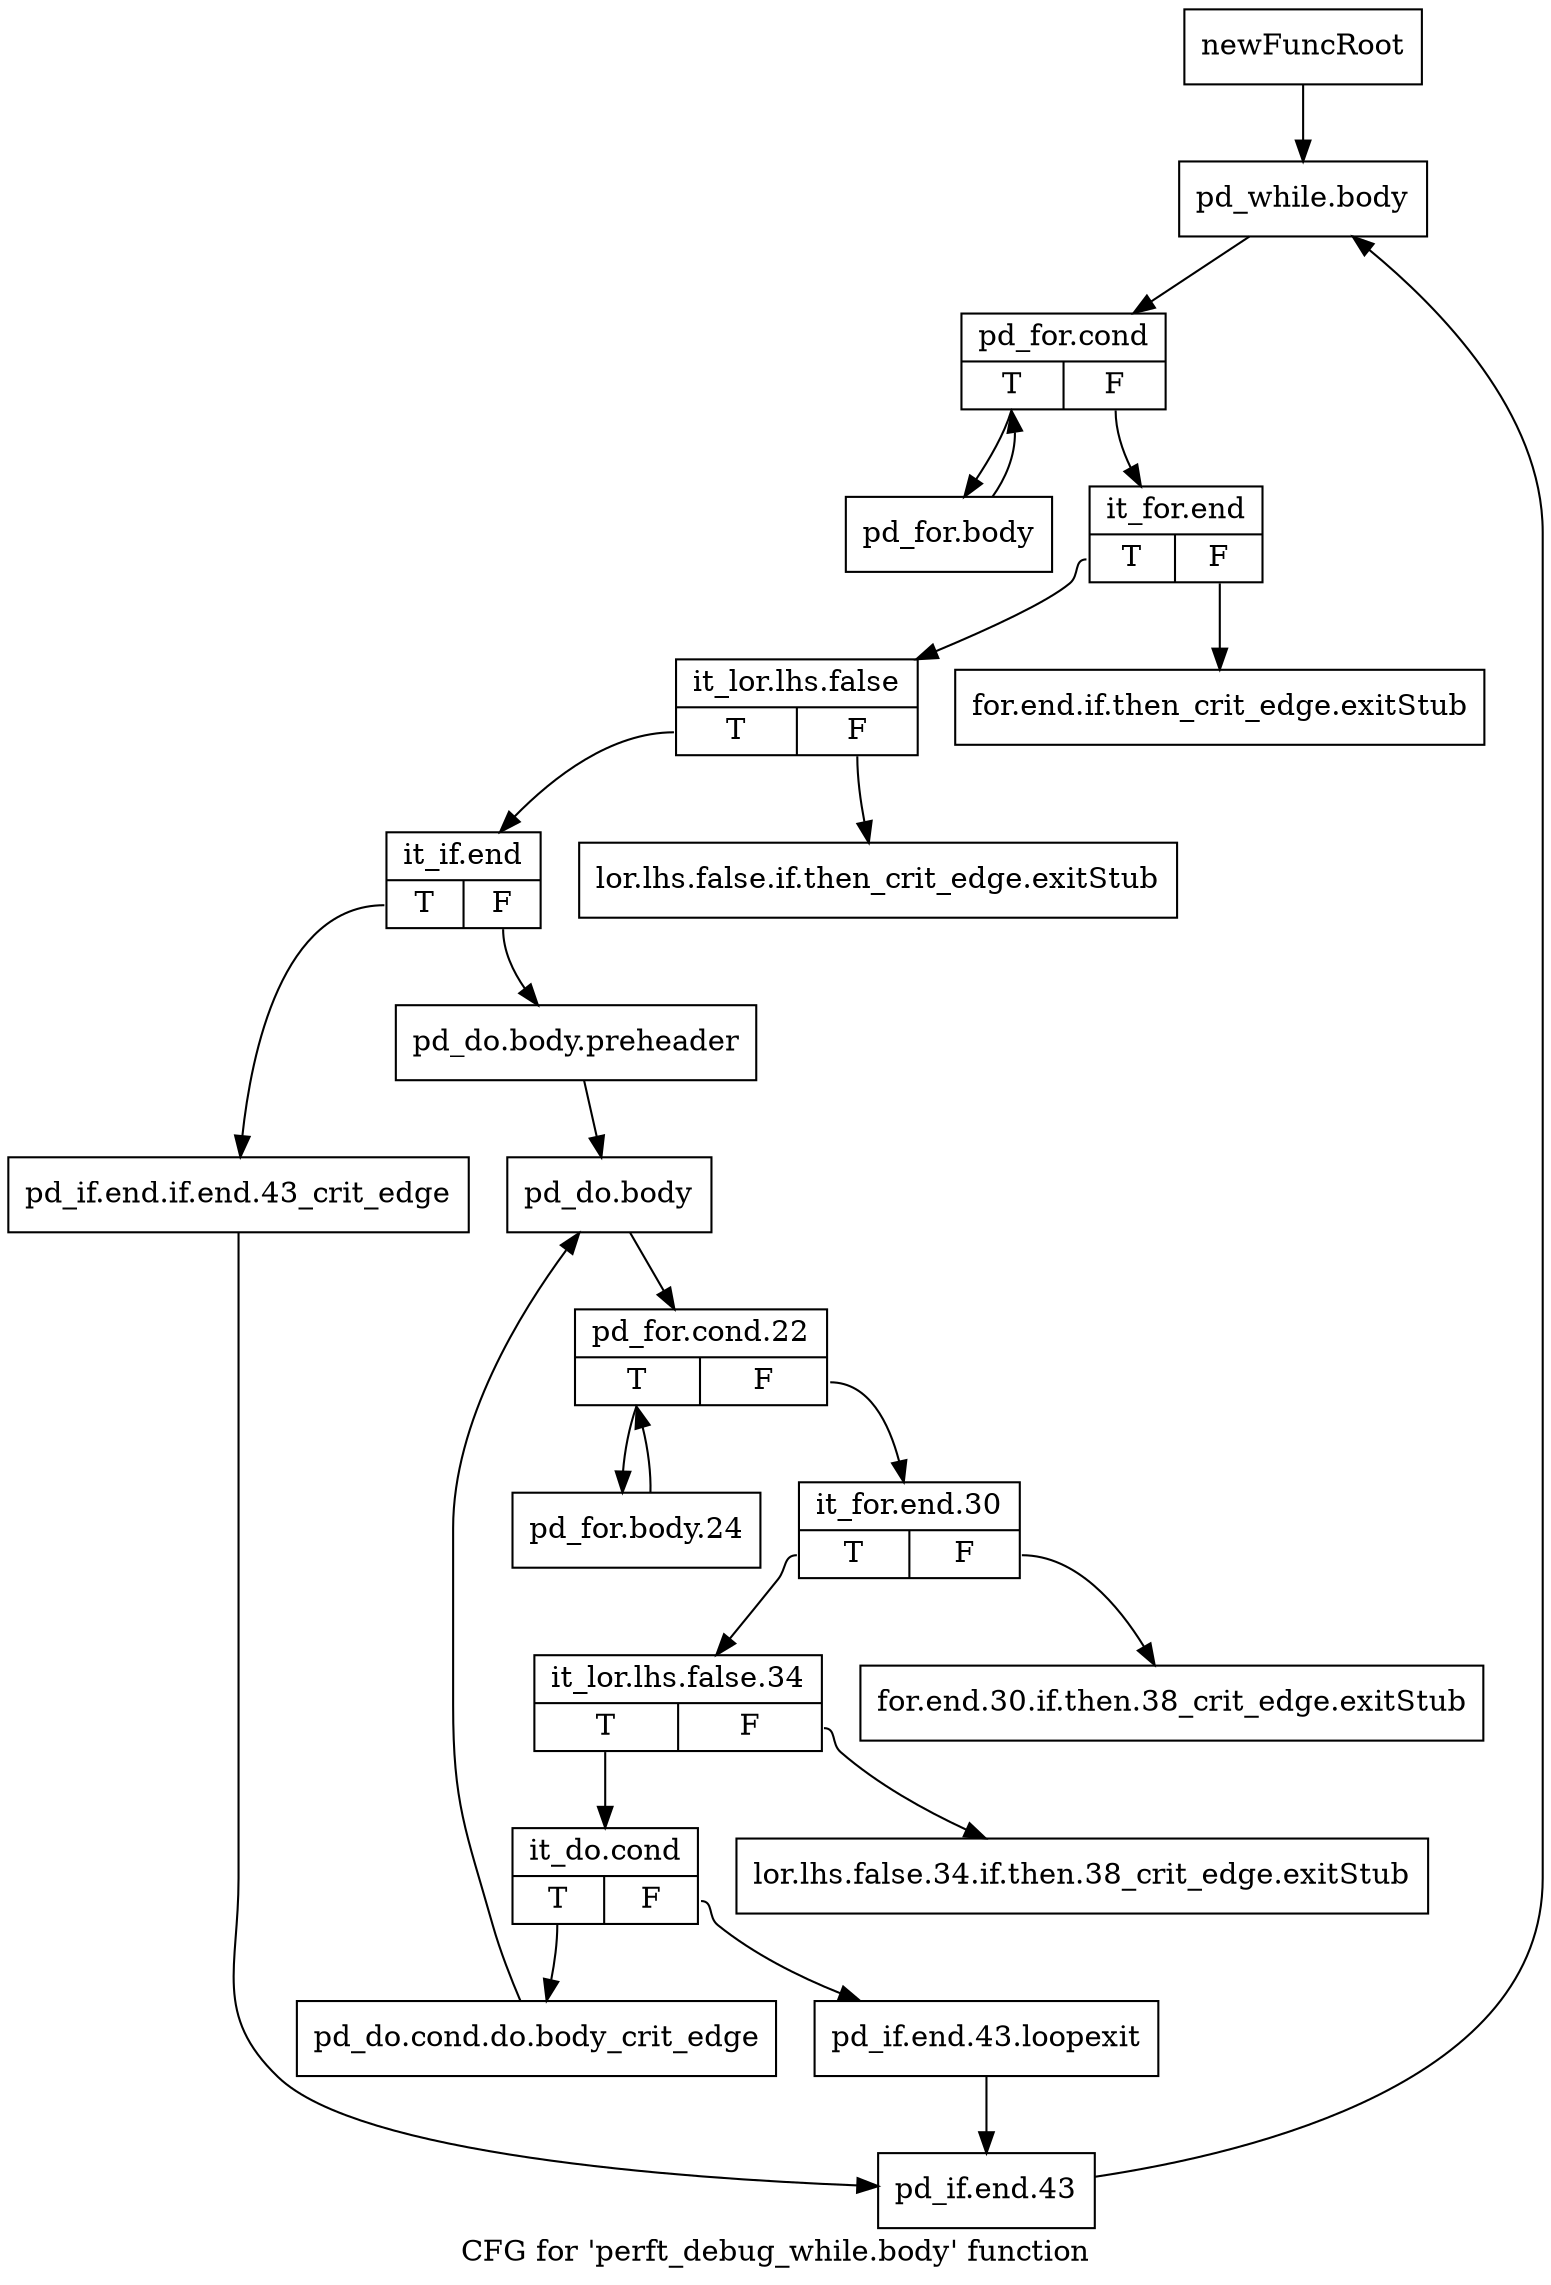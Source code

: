 digraph "CFG for 'perft_debug_while.body' function" {
	label="CFG for 'perft_debug_while.body' function";

	Node0x104db10 [shape=record,label="{newFuncRoot}"];
	Node0x104db10 -> Node0x104dca0;
	Node0x104db60 [shape=record,label="{for.end.if.then_crit_edge.exitStub}"];
	Node0x104dbb0 [shape=record,label="{lor.lhs.false.if.then_crit_edge.exitStub}"];
	Node0x104dc00 [shape=record,label="{for.end.30.if.then.38_crit_edge.exitStub}"];
	Node0x104dc50 [shape=record,label="{lor.lhs.false.34.if.then.38_crit_edge.exitStub}"];
	Node0x104dca0 [shape=record,label="{pd_while.body}"];
	Node0x104dca0 -> Node0x104dcf0;
	Node0x104dcf0 [shape=record,label="{pd_for.cond|{<s0>T|<s1>F}}"];
	Node0x104dcf0:s0 -> Node0x104e1a0;
	Node0x104dcf0:s1 -> Node0x104dd40;
	Node0x104dd40 [shape=record,label="{it_for.end|{<s0>T|<s1>F}}"];
	Node0x104dd40:s0 -> Node0x104dd90;
	Node0x104dd40:s1 -> Node0x104db60;
	Node0x104dd90 [shape=record,label="{it_lor.lhs.false|{<s0>T|<s1>F}}"];
	Node0x104dd90:s0 -> Node0x104dde0;
	Node0x104dd90:s1 -> Node0x104dbb0;
	Node0x104dde0 [shape=record,label="{it_if.end|{<s0>T|<s1>F}}"];
	Node0x104dde0:s0 -> Node0x104e100;
	Node0x104dde0:s1 -> Node0x104de30;
	Node0x104de30 [shape=record,label="{pd_do.body.preheader}"];
	Node0x104de30 -> Node0x104de80;
	Node0x104de80 [shape=record,label="{pd_do.body}"];
	Node0x104de80 -> Node0x104ded0;
	Node0x104ded0 [shape=record,label="{pd_for.cond.22|{<s0>T|<s1>F}}"];
	Node0x104ded0:s0 -> Node0x104e0b0;
	Node0x104ded0:s1 -> Node0x104df20;
	Node0x104df20 [shape=record,label="{it_for.end.30|{<s0>T|<s1>F}}"];
	Node0x104df20:s0 -> Node0x104df70;
	Node0x104df20:s1 -> Node0x104dc00;
	Node0x104df70 [shape=record,label="{it_lor.lhs.false.34|{<s0>T|<s1>F}}"];
	Node0x104df70:s0 -> Node0x104dfc0;
	Node0x104df70:s1 -> Node0x104dc50;
	Node0x104dfc0 [shape=record,label="{it_do.cond|{<s0>T|<s1>F}}"];
	Node0x104dfc0:s0 -> Node0x104e060;
	Node0x104dfc0:s1 -> Node0x104e010;
	Node0x104e010 [shape=record,label="{pd_if.end.43.loopexit}"];
	Node0x104e010 -> Node0x104e150;
	Node0x104e060 [shape=record,label="{pd_do.cond.do.body_crit_edge}"];
	Node0x104e060 -> Node0x104de80;
	Node0x104e0b0 [shape=record,label="{pd_for.body.24}"];
	Node0x104e0b0 -> Node0x104ded0;
	Node0x104e100 [shape=record,label="{pd_if.end.if.end.43_crit_edge}"];
	Node0x104e100 -> Node0x104e150;
	Node0x104e150 [shape=record,label="{pd_if.end.43}"];
	Node0x104e150 -> Node0x104dca0;
	Node0x104e1a0 [shape=record,label="{pd_for.body}"];
	Node0x104e1a0 -> Node0x104dcf0;
}

